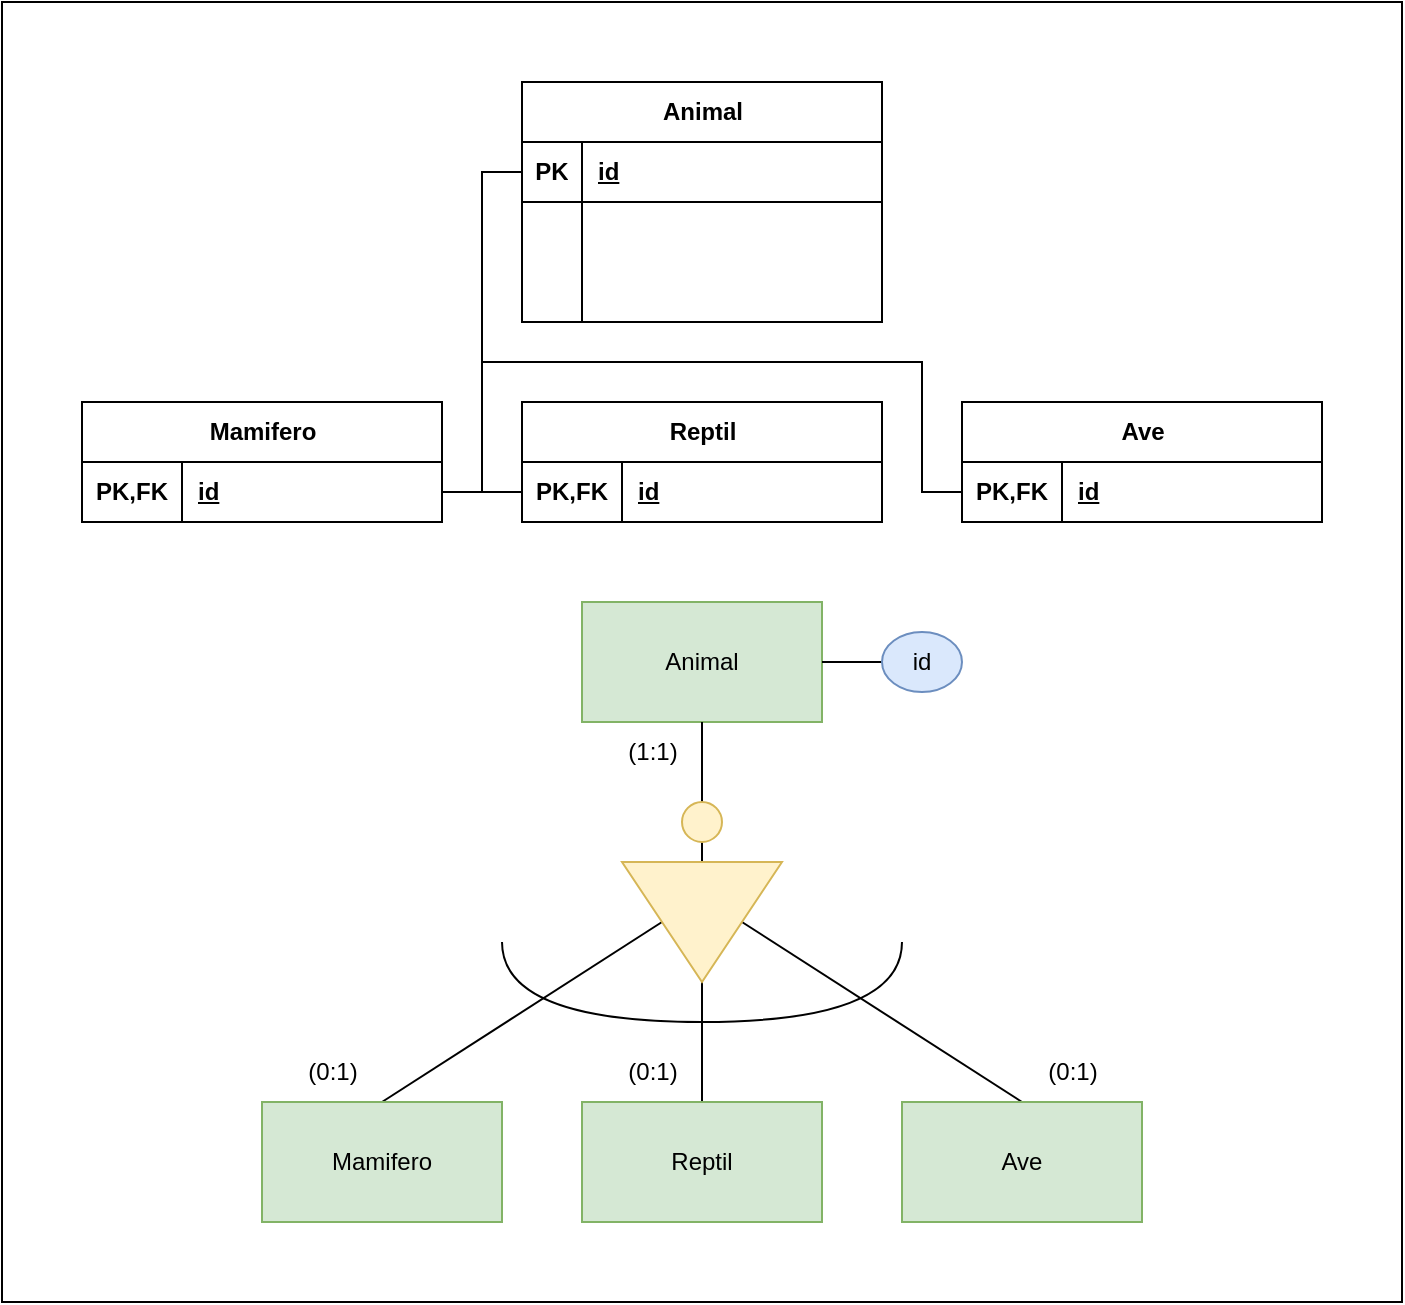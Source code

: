<mxfile version="26.0.11">
  <diagram name="Page-1" id="sJQhUPBWpJW9KDEtCvfj">
    <mxGraphModel dx="1138" dy="633" grid="1" gridSize="10" guides="1" tooltips="1" connect="1" arrows="1" fold="1" page="1" pageScale="1" pageWidth="850" pageHeight="1100" math="0" shadow="0">
      <root>
        <mxCell id="0" />
        <mxCell id="1" parent="0" />
        <mxCell id="W6q4LjrihfKNPNCk5p_2-118" value="" style="rounded=0;whiteSpace=wrap;html=1;" vertex="1" parent="1">
          <mxGeometry width="700" height="650" as="geometry" />
        </mxCell>
        <mxCell id="W6q4LjrihfKNPNCk5p_2-57" value="Animal" style="rounded=0;whiteSpace=wrap;html=1;fillColor=#d5e8d4;strokeColor=#82b366;" vertex="1" parent="1">
          <mxGeometry x="290" y="300" width="120" height="60" as="geometry" />
        </mxCell>
        <mxCell id="W6q4LjrihfKNPNCk5p_2-63" style="edgeStyle=orthogonalEdgeStyle;rounded=0;orthogonalLoop=1;jettySize=auto;html=1;exitX=0;exitY=0.5;exitDx=0;exitDy=0;entryX=0.5;entryY=1;entryDx=0;entryDy=0;endArrow=none;startFill=0;" edge="1" parent="1" source="W6q4LjrihfKNPNCk5p_2-59" target="W6q4LjrihfKNPNCk5p_2-60">
          <mxGeometry relative="1" as="geometry" />
        </mxCell>
        <mxCell id="W6q4LjrihfKNPNCk5p_2-67" style="edgeStyle=orthogonalEdgeStyle;rounded=0;orthogonalLoop=1;jettySize=auto;html=1;exitX=1;exitY=0.5;exitDx=0;exitDy=0;entryX=0.5;entryY=0;entryDx=0;entryDy=0;endArrow=none;startFill=0;" edge="1" parent="1" source="W6q4LjrihfKNPNCk5p_2-59" target="W6q4LjrihfKNPNCk5p_2-64">
          <mxGeometry relative="1" as="geometry" />
        </mxCell>
        <mxCell id="W6q4LjrihfKNPNCk5p_2-68" style="rounded=0;orthogonalLoop=1;jettySize=auto;html=1;exitX=0.5;exitY=1;exitDx=0;exitDy=0;entryX=0.5;entryY=0;entryDx=0;entryDy=0;endArrow=none;startFill=0;" edge="1" parent="1" source="W6q4LjrihfKNPNCk5p_2-59" target="W6q4LjrihfKNPNCk5p_2-65">
          <mxGeometry relative="1" as="geometry" />
        </mxCell>
        <mxCell id="W6q4LjrihfKNPNCk5p_2-69" style="rounded=0;orthogonalLoop=1;jettySize=auto;html=1;exitX=0.5;exitY=0;exitDx=0;exitDy=0;entryX=0.5;entryY=0;entryDx=0;entryDy=0;endArrow=none;startFill=0;" edge="1" parent="1" source="W6q4LjrihfKNPNCk5p_2-59" target="W6q4LjrihfKNPNCk5p_2-66">
          <mxGeometry relative="1" as="geometry" />
        </mxCell>
        <mxCell id="W6q4LjrihfKNPNCk5p_2-59" value="" style="triangle;whiteSpace=wrap;html=1;rotation=90;fillColor=#fff2cc;strokeColor=#d6b656;" vertex="1" parent="1">
          <mxGeometry x="320" y="420" width="60" height="80" as="geometry" />
        </mxCell>
        <mxCell id="W6q4LjrihfKNPNCk5p_2-62" style="edgeStyle=orthogonalEdgeStyle;rounded=0;orthogonalLoop=1;jettySize=auto;html=1;exitX=0.5;exitY=0;exitDx=0;exitDy=0;entryX=0.5;entryY=1;entryDx=0;entryDy=0;endArrow=none;startFill=0;" edge="1" parent="1" source="W6q4LjrihfKNPNCk5p_2-60" target="W6q4LjrihfKNPNCk5p_2-57">
          <mxGeometry relative="1" as="geometry" />
        </mxCell>
        <mxCell id="W6q4LjrihfKNPNCk5p_2-60" value="" style="ellipse;whiteSpace=wrap;html=1;aspect=fixed;fillColor=#fff2cc;strokeColor=#d6b656;" vertex="1" parent="1">
          <mxGeometry x="340" y="400" width="20" height="20" as="geometry" />
        </mxCell>
        <mxCell id="W6q4LjrihfKNPNCk5p_2-64" value="Reptil" style="rounded=0;whiteSpace=wrap;html=1;fillColor=#d5e8d4;strokeColor=#82b366;" vertex="1" parent="1">
          <mxGeometry x="290" y="550" width="120" height="60" as="geometry" />
        </mxCell>
        <mxCell id="W6q4LjrihfKNPNCk5p_2-65" value="Mamifero" style="rounded=0;whiteSpace=wrap;html=1;fillColor=#d5e8d4;strokeColor=#82b366;" vertex="1" parent="1">
          <mxGeometry x="130" y="550" width="120" height="60" as="geometry" />
        </mxCell>
        <mxCell id="W6q4LjrihfKNPNCk5p_2-66" value="Ave" style="rounded=0;whiteSpace=wrap;html=1;fillColor=#d5e8d4;strokeColor=#82b366;" vertex="1" parent="1">
          <mxGeometry x="450" y="550" width="120" height="60" as="geometry" />
        </mxCell>
        <mxCell id="W6q4LjrihfKNPNCk5p_2-71" value="" style="shape=requiredInterface;html=1;verticalLabelPosition=bottom;sketch=0;rotation=90;" vertex="1" parent="1">
          <mxGeometry x="330" y="390" width="40" height="200" as="geometry" />
        </mxCell>
        <mxCell id="W6q4LjrihfKNPNCk5p_2-78" value="Animal" style="shape=table;startSize=30;container=1;collapsible=1;childLayout=tableLayout;fixedRows=1;rowLines=0;fontStyle=1;align=center;resizeLast=1;html=1;" vertex="1" parent="1">
          <mxGeometry x="260" y="40" width="180" height="120" as="geometry" />
        </mxCell>
        <mxCell id="W6q4LjrihfKNPNCk5p_2-79" value="" style="shape=tableRow;horizontal=0;startSize=0;swimlaneHead=0;swimlaneBody=0;fillColor=none;collapsible=0;dropTarget=0;points=[[0,0.5],[1,0.5]];portConstraint=eastwest;top=0;left=0;right=0;bottom=1;" vertex="1" parent="W6q4LjrihfKNPNCk5p_2-78">
          <mxGeometry y="30" width="180" height="30" as="geometry" />
        </mxCell>
        <mxCell id="W6q4LjrihfKNPNCk5p_2-80" value="PK" style="shape=partialRectangle;connectable=0;fillColor=none;top=0;left=0;bottom=0;right=0;fontStyle=1;overflow=hidden;whiteSpace=wrap;html=1;" vertex="1" parent="W6q4LjrihfKNPNCk5p_2-79">
          <mxGeometry width="30" height="30" as="geometry">
            <mxRectangle width="30" height="30" as="alternateBounds" />
          </mxGeometry>
        </mxCell>
        <mxCell id="W6q4LjrihfKNPNCk5p_2-81" value="id" style="shape=partialRectangle;connectable=0;fillColor=none;top=0;left=0;bottom=0;right=0;align=left;spacingLeft=6;fontStyle=5;overflow=hidden;whiteSpace=wrap;html=1;" vertex="1" parent="W6q4LjrihfKNPNCk5p_2-79">
          <mxGeometry x="30" width="150" height="30" as="geometry">
            <mxRectangle width="150" height="30" as="alternateBounds" />
          </mxGeometry>
        </mxCell>
        <mxCell id="W6q4LjrihfKNPNCk5p_2-82" value="" style="shape=tableRow;horizontal=0;startSize=0;swimlaneHead=0;swimlaneBody=0;fillColor=none;collapsible=0;dropTarget=0;points=[[0,0.5],[1,0.5]];portConstraint=eastwest;top=0;left=0;right=0;bottom=0;" vertex="1" parent="W6q4LjrihfKNPNCk5p_2-78">
          <mxGeometry y="60" width="180" height="30" as="geometry" />
        </mxCell>
        <mxCell id="W6q4LjrihfKNPNCk5p_2-83" value="" style="shape=partialRectangle;connectable=0;fillColor=none;top=0;left=0;bottom=0;right=0;editable=1;overflow=hidden;whiteSpace=wrap;html=1;" vertex="1" parent="W6q4LjrihfKNPNCk5p_2-82">
          <mxGeometry width="30" height="30" as="geometry">
            <mxRectangle width="30" height="30" as="alternateBounds" />
          </mxGeometry>
        </mxCell>
        <mxCell id="W6q4LjrihfKNPNCk5p_2-84" value="" style="shape=partialRectangle;connectable=0;fillColor=none;top=0;left=0;bottom=0;right=0;align=left;spacingLeft=6;overflow=hidden;whiteSpace=wrap;html=1;" vertex="1" parent="W6q4LjrihfKNPNCk5p_2-82">
          <mxGeometry x="30" width="150" height="30" as="geometry">
            <mxRectangle width="150" height="30" as="alternateBounds" />
          </mxGeometry>
        </mxCell>
        <mxCell id="W6q4LjrihfKNPNCk5p_2-85" value="" style="shape=tableRow;horizontal=0;startSize=0;swimlaneHead=0;swimlaneBody=0;fillColor=none;collapsible=0;dropTarget=0;points=[[0,0.5],[1,0.5]];portConstraint=eastwest;top=0;left=0;right=0;bottom=0;" vertex="1" parent="W6q4LjrihfKNPNCk5p_2-78">
          <mxGeometry y="90" width="180" height="30" as="geometry" />
        </mxCell>
        <mxCell id="W6q4LjrihfKNPNCk5p_2-86" value="" style="shape=partialRectangle;connectable=0;fillColor=none;top=0;left=0;bottom=0;right=0;editable=1;overflow=hidden;whiteSpace=wrap;html=1;" vertex="1" parent="W6q4LjrihfKNPNCk5p_2-85">
          <mxGeometry width="30" height="30" as="geometry">
            <mxRectangle width="30" height="30" as="alternateBounds" />
          </mxGeometry>
        </mxCell>
        <mxCell id="W6q4LjrihfKNPNCk5p_2-87" value="" style="shape=partialRectangle;connectable=0;fillColor=none;top=0;left=0;bottom=0;right=0;align=left;spacingLeft=6;overflow=hidden;whiteSpace=wrap;html=1;" vertex="1" parent="W6q4LjrihfKNPNCk5p_2-85">
          <mxGeometry x="30" width="150" height="30" as="geometry">
            <mxRectangle width="150" height="30" as="alternateBounds" />
          </mxGeometry>
        </mxCell>
        <mxCell id="W6q4LjrihfKNPNCk5p_2-91" value="Mamifero" style="shape=table;startSize=30;container=1;collapsible=1;childLayout=tableLayout;fixedRows=1;rowLines=0;fontStyle=1;align=center;resizeLast=1;html=1;" vertex="1" parent="1">
          <mxGeometry x="40" y="200" width="180" height="60" as="geometry" />
        </mxCell>
        <mxCell id="W6q4LjrihfKNPNCk5p_2-92" value="" style="shape=tableRow;horizontal=0;startSize=0;swimlaneHead=0;swimlaneBody=0;fillColor=none;collapsible=0;dropTarget=0;points=[[0,0.5],[1,0.5]];portConstraint=eastwest;top=0;left=0;right=0;bottom=1;" vertex="1" parent="W6q4LjrihfKNPNCk5p_2-91">
          <mxGeometry y="30" width="180" height="30" as="geometry" />
        </mxCell>
        <mxCell id="W6q4LjrihfKNPNCk5p_2-93" value="PK,FK" style="shape=partialRectangle;connectable=0;fillColor=none;top=0;left=0;bottom=0;right=0;fontStyle=1;overflow=hidden;whiteSpace=wrap;html=1;" vertex="1" parent="W6q4LjrihfKNPNCk5p_2-92">
          <mxGeometry width="50" height="30" as="geometry">
            <mxRectangle width="50" height="30" as="alternateBounds" />
          </mxGeometry>
        </mxCell>
        <mxCell id="W6q4LjrihfKNPNCk5p_2-94" value="id" style="shape=partialRectangle;connectable=0;fillColor=none;top=0;left=0;bottom=0;right=0;align=left;spacingLeft=6;fontStyle=5;overflow=hidden;whiteSpace=wrap;html=1;" vertex="1" parent="W6q4LjrihfKNPNCk5p_2-92">
          <mxGeometry x="50" width="130" height="30" as="geometry">
            <mxRectangle width="130" height="30" as="alternateBounds" />
          </mxGeometry>
        </mxCell>
        <mxCell id="W6q4LjrihfKNPNCk5p_2-101" value="Reptil" style="shape=table;startSize=30;container=1;collapsible=1;childLayout=tableLayout;fixedRows=1;rowLines=0;fontStyle=1;align=center;resizeLast=1;html=1;" vertex="1" parent="1">
          <mxGeometry x="260" y="200" width="180" height="60" as="geometry" />
        </mxCell>
        <mxCell id="W6q4LjrihfKNPNCk5p_2-102" value="" style="shape=tableRow;horizontal=0;startSize=0;swimlaneHead=0;swimlaneBody=0;fillColor=none;collapsible=0;dropTarget=0;points=[[0,0.5],[1,0.5]];portConstraint=eastwest;top=0;left=0;right=0;bottom=1;" vertex="1" parent="W6q4LjrihfKNPNCk5p_2-101">
          <mxGeometry y="30" width="180" height="30" as="geometry" />
        </mxCell>
        <mxCell id="W6q4LjrihfKNPNCk5p_2-103" value="PK,FK" style="shape=partialRectangle;connectable=0;fillColor=none;top=0;left=0;bottom=0;right=0;fontStyle=1;overflow=hidden;whiteSpace=wrap;html=1;" vertex="1" parent="W6q4LjrihfKNPNCk5p_2-102">
          <mxGeometry width="50" height="30" as="geometry">
            <mxRectangle width="50" height="30" as="alternateBounds" />
          </mxGeometry>
        </mxCell>
        <mxCell id="W6q4LjrihfKNPNCk5p_2-104" value="id" style="shape=partialRectangle;connectable=0;fillColor=none;top=0;left=0;bottom=0;right=0;align=left;spacingLeft=6;fontStyle=5;overflow=hidden;whiteSpace=wrap;html=1;" vertex="1" parent="W6q4LjrihfKNPNCk5p_2-102">
          <mxGeometry x="50" width="130" height="30" as="geometry">
            <mxRectangle width="130" height="30" as="alternateBounds" />
          </mxGeometry>
        </mxCell>
        <mxCell id="W6q4LjrihfKNPNCk5p_2-105" value="Ave" style="shape=table;startSize=30;container=1;collapsible=1;childLayout=tableLayout;fixedRows=1;rowLines=0;fontStyle=1;align=center;resizeLast=1;html=1;" vertex="1" parent="1">
          <mxGeometry x="480" y="200" width="180" height="60" as="geometry" />
        </mxCell>
        <mxCell id="W6q4LjrihfKNPNCk5p_2-106" value="" style="shape=tableRow;horizontal=0;startSize=0;swimlaneHead=0;swimlaneBody=0;fillColor=none;collapsible=0;dropTarget=0;points=[[0,0.5],[1,0.5]];portConstraint=eastwest;top=0;left=0;right=0;bottom=1;" vertex="1" parent="W6q4LjrihfKNPNCk5p_2-105">
          <mxGeometry y="30" width="180" height="30" as="geometry" />
        </mxCell>
        <mxCell id="W6q4LjrihfKNPNCk5p_2-107" value="PK,FK" style="shape=partialRectangle;connectable=0;fillColor=none;top=0;left=0;bottom=0;right=0;fontStyle=1;overflow=hidden;whiteSpace=wrap;html=1;" vertex="1" parent="W6q4LjrihfKNPNCk5p_2-106">
          <mxGeometry width="50" height="30" as="geometry">
            <mxRectangle width="50" height="30" as="alternateBounds" />
          </mxGeometry>
        </mxCell>
        <mxCell id="W6q4LjrihfKNPNCk5p_2-108" value="id" style="shape=partialRectangle;connectable=0;fillColor=none;top=0;left=0;bottom=0;right=0;align=left;spacingLeft=6;fontStyle=5;overflow=hidden;whiteSpace=wrap;html=1;" vertex="1" parent="W6q4LjrihfKNPNCk5p_2-106">
          <mxGeometry x="50" width="130" height="30" as="geometry">
            <mxRectangle width="130" height="30" as="alternateBounds" />
          </mxGeometry>
        </mxCell>
        <mxCell id="W6q4LjrihfKNPNCk5p_2-110" style="edgeStyle=orthogonalEdgeStyle;rounded=0;orthogonalLoop=1;jettySize=auto;html=1;exitX=0;exitY=0.5;exitDx=0;exitDy=0;entryX=1;entryY=0.5;entryDx=0;entryDy=0;endArrow=none;startFill=0;" edge="1" parent="1" source="W6q4LjrihfKNPNCk5p_2-79" target="W6q4LjrihfKNPNCk5p_2-92">
          <mxGeometry relative="1" as="geometry" />
        </mxCell>
        <mxCell id="W6q4LjrihfKNPNCk5p_2-111" style="edgeStyle=orthogonalEdgeStyle;rounded=0;orthogonalLoop=1;jettySize=auto;html=1;exitX=0;exitY=0.5;exitDx=0;exitDy=0;entryX=0;entryY=0.5;entryDx=0;entryDy=0;endArrow=none;startFill=0;" edge="1" parent="1" source="W6q4LjrihfKNPNCk5p_2-79" target="W6q4LjrihfKNPNCk5p_2-102">
          <mxGeometry relative="1" as="geometry" />
        </mxCell>
        <mxCell id="W6q4LjrihfKNPNCk5p_2-113" style="edgeStyle=orthogonalEdgeStyle;rounded=0;orthogonalLoop=1;jettySize=auto;html=1;exitX=0;exitY=0.5;exitDx=0;exitDy=0;entryX=0;entryY=0.5;entryDx=0;entryDy=0;endArrow=none;startFill=0;" edge="1" parent="1" source="W6q4LjrihfKNPNCk5p_2-79" target="W6q4LjrihfKNPNCk5p_2-106">
          <mxGeometry relative="1" as="geometry">
            <Array as="points">
              <mxPoint x="240" y="85" />
              <mxPoint x="240" y="180" />
              <mxPoint x="460" y="180" />
              <mxPoint x="460" y="245" />
            </Array>
          </mxGeometry>
        </mxCell>
        <mxCell id="W6q4LjrihfKNPNCk5p_2-114" value="(1:1)" style="text;html=1;align=center;verticalAlign=middle;resizable=0;points=[];autosize=1;strokeColor=none;fillColor=none;" vertex="1" parent="1">
          <mxGeometry x="300" y="360" width="50" height="30" as="geometry" />
        </mxCell>
        <mxCell id="W6q4LjrihfKNPNCk5p_2-115" value="(0:1)" style="text;html=1;align=center;verticalAlign=middle;resizable=0;points=[];autosize=1;strokeColor=none;fillColor=none;" vertex="1" parent="1">
          <mxGeometry x="140" y="520" width="50" height="30" as="geometry" />
        </mxCell>
        <mxCell id="W6q4LjrihfKNPNCk5p_2-116" value="(0:1)" style="text;html=1;align=center;verticalAlign=middle;resizable=0;points=[];autosize=1;strokeColor=none;fillColor=none;" vertex="1" parent="1">
          <mxGeometry x="300" y="520" width="50" height="30" as="geometry" />
        </mxCell>
        <mxCell id="W6q4LjrihfKNPNCk5p_2-117" value="(0:1)" style="text;html=1;align=center;verticalAlign=middle;resizable=0;points=[];autosize=1;strokeColor=none;fillColor=none;" vertex="1" parent="1">
          <mxGeometry x="510" y="520" width="50" height="30" as="geometry" />
        </mxCell>
        <mxCell id="W6q4LjrihfKNPNCk5p_2-122" style="edgeStyle=orthogonalEdgeStyle;rounded=0;orthogonalLoop=1;jettySize=auto;html=1;exitX=0;exitY=0.5;exitDx=0;exitDy=0;entryX=1;entryY=0.5;entryDx=0;entryDy=0;endArrow=none;startFill=0;" edge="1" parent="1" source="W6q4LjrihfKNPNCk5p_2-121" target="W6q4LjrihfKNPNCk5p_2-57">
          <mxGeometry relative="1" as="geometry" />
        </mxCell>
        <mxCell id="W6q4LjrihfKNPNCk5p_2-121" value="id" style="ellipse;whiteSpace=wrap;html=1;fillColor=#dae8fc;strokeColor=#6c8ebf;" vertex="1" parent="1">
          <mxGeometry x="440" y="315" width="40" height="30" as="geometry" />
        </mxCell>
      </root>
    </mxGraphModel>
  </diagram>
</mxfile>
